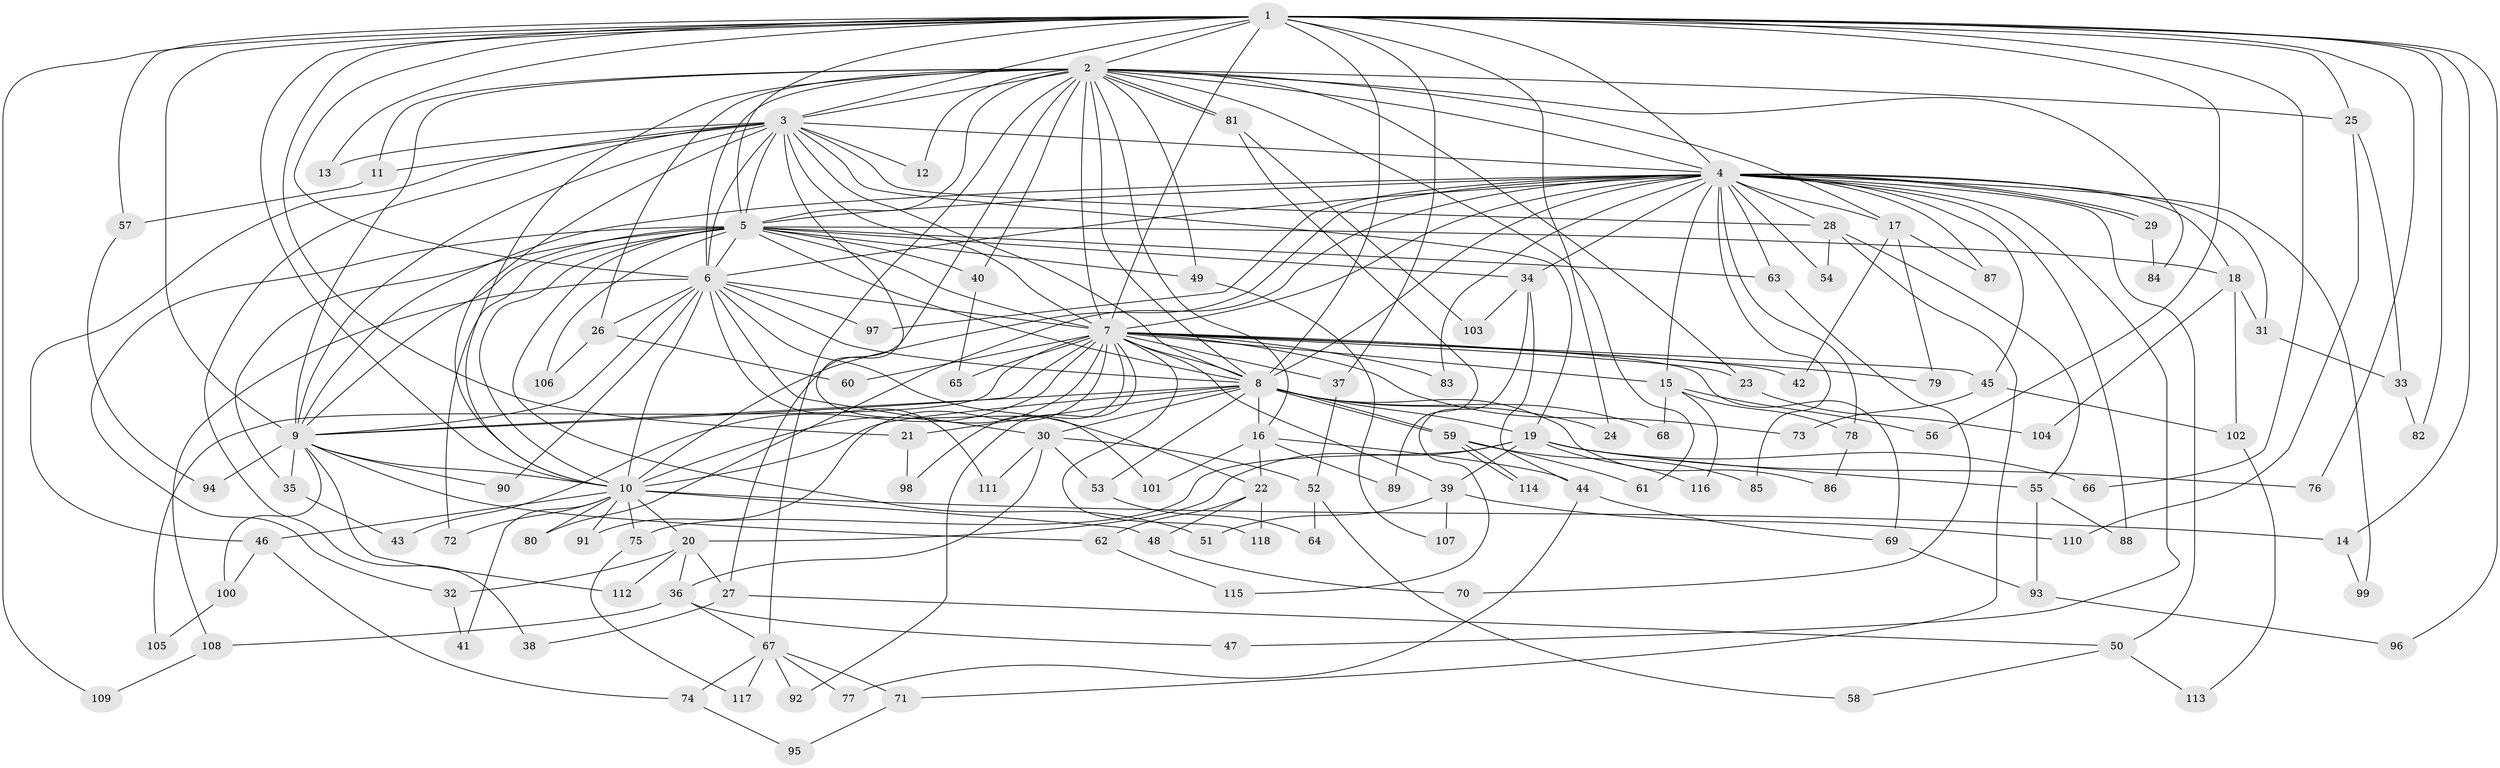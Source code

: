 // coarse degree distribution, {20: 0.010869565217391304, 21: 0.010869565217391304, 15: 0.010869565217391304, 28: 0.010869565217391304, 19: 0.010869565217391304, 16: 0.021739130434782608, 25: 0.010869565217391304, 23: 0.010869565217391304, 2: 0.4673913043478261, 3: 0.18478260869565216, 5: 0.07608695652173914, 6: 0.043478260869565216, 9: 0.010869565217391304, 4: 0.08695652173913043, 7: 0.010869565217391304, 8: 0.010869565217391304, 1: 0.010869565217391304}
// Generated by graph-tools (version 1.1) at 2025/41/03/06/25 10:41:38]
// undirected, 118 vertices, 261 edges
graph export_dot {
graph [start="1"]
  node [color=gray90,style=filled];
  1;
  2;
  3;
  4;
  5;
  6;
  7;
  8;
  9;
  10;
  11;
  12;
  13;
  14;
  15;
  16;
  17;
  18;
  19;
  20;
  21;
  22;
  23;
  24;
  25;
  26;
  27;
  28;
  29;
  30;
  31;
  32;
  33;
  34;
  35;
  36;
  37;
  38;
  39;
  40;
  41;
  42;
  43;
  44;
  45;
  46;
  47;
  48;
  49;
  50;
  51;
  52;
  53;
  54;
  55;
  56;
  57;
  58;
  59;
  60;
  61;
  62;
  63;
  64;
  65;
  66;
  67;
  68;
  69;
  70;
  71;
  72;
  73;
  74;
  75;
  76;
  77;
  78;
  79;
  80;
  81;
  82;
  83;
  84;
  85;
  86;
  87;
  88;
  89;
  90;
  91;
  92;
  93;
  94;
  95;
  96;
  97;
  98;
  99;
  100;
  101;
  102;
  103;
  104;
  105;
  106;
  107;
  108;
  109;
  110;
  111;
  112;
  113;
  114;
  115;
  116;
  117;
  118;
  1 -- 2;
  1 -- 3;
  1 -- 4;
  1 -- 5;
  1 -- 6;
  1 -- 7;
  1 -- 8;
  1 -- 9;
  1 -- 10;
  1 -- 13;
  1 -- 14;
  1 -- 21;
  1 -- 24;
  1 -- 25;
  1 -- 37;
  1 -- 56;
  1 -- 57;
  1 -- 66;
  1 -- 76;
  1 -- 82;
  1 -- 96;
  1 -- 109;
  2 -- 3;
  2 -- 4;
  2 -- 5;
  2 -- 6;
  2 -- 7;
  2 -- 8;
  2 -- 9;
  2 -- 10;
  2 -- 11;
  2 -- 12;
  2 -- 16;
  2 -- 17;
  2 -- 23;
  2 -- 25;
  2 -- 26;
  2 -- 27;
  2 -- 40;
  2 -- 49;
  2 -- 61;
  2 -- 67;
  2 -- 81;
  2 -- 81;
  2 -- 84;
  3 -- 4;
  3 -- 5;
  3 -- 6;
  3 -- 7;
  3 -- 8;
  3 -- 9;
  3 -- 10;
  3 -- 11;
  3 -- 12;
  3 -- 13;
  3 -- 19;
  3 -- 28;
  3 -- 38;
  3 -- 46;
  3 -- 101;
  4 -- 5;
  4 -- 6;
  4 -- 7;
  4 -- 8;
  4 -- 9;
  4 -- 10;
  4 -- 15;
  4 -- 17;
  4 -- 18;
  4 -- 28;
  4 -- 29;
  4 -- 29;
  4 -- 31;
  4 -- 34;
  4 -- 45;
  4 -- 47;
  4 -- 50;
  4 -- 54;
  4 -- 63;
  4 -- 78;
  4 -- 80;
  4 -- 83;
  4 -- 85;
  4 -- 87;
  4 -- 88;
  4 -- 97;
  4 -- 99;
  5 -- 6;
  5 -- 7;
  5 -- 8;
  5 -- 9;
  5 -- 10;
  5 -- 18;
  5 -- 32;
  5 -- 34;
  5 -- 35;
  5 -- 40;
  5 -- 49;
  5 -- 51;
  5 -- 63;
  5 -- 72;
  5 -- 106;
  6 -- 7;
  6 -- 8;
  6 -- 9;
  6 -- 10;
  6 -- 22;
  6 -- 26;
  6 -- 30;
  6 -- 90;
  6 -- 97;
  6 -- 108;
  6 -- 111;
  7 -- 8;
  7 -- 9;
  7 -- 10;
  7 -- 15;
  7 -- 23;
  7 -- 37;
  7 -- 39;
  7 -- 42;
  7 -- 43;
  7 -- 45;
  7 -- 60;
  7 -- 65;
  7 -- 69;
  7 -- 73;
  7 -- 79;
  7 -- 83;
  7 -- 91;
  7 -- 92;
  7 -- 98;
  7 -- 105;
  7 -- 118;
  8 -- 9;
  8 -- 10;
  8 -- 16;
  8 -- 19;
  8 -- 21;
  8 -- 24;
  8 -- 30;
  8 -- 53;
  8 -- 59;
  8 -- 59;
  8 -- 68;
  8 -- 86;
  9 -- 10;
  9 -- 35;
  9 -- 62;
  9 -- 90;
  9 -- 94;
  9 -- 100;
  9 -- 112;
  10 -- 14;
  10 -- 20;
  10 -- 41;
  10 -- 46;
  10 -- 48;
  10 -- 72;
  10 -- 75;
  10 -- 80;
  10 -- 91;
  11 -- 57;
  14 -- 99;
  15 -- 56;
  15 -- 68;
  15 -- 78;
  15 -- 116;
  16 -- 22;
  16 -- 44;
  16 -- 89;
  16 -- 101;
  17 -- 42;
  17 -- 79;
  17 -- 87;
  18 -- 31;
  18 -- 102;
  18 -- 104;
  19 -- 20;
  19 -- 39;
  19 -- 55;
  19 -- 66;
  19 -- 75;
  19 -- 76;
  19 -- 116;
  20 -- 27;
  20 -- 32;
  20 -- 36;
  20 -- 112;
  21 -- 98;
  22 -- 48;
  22 -- 62;
  22 -- 118;
  23 -- 104;
  25 -- 33;
  25 -- 110;
  26 -- 60;
  26 -- 106;
  27 -- 38;
  27 -- 50;
  28 -- 54;
  28 -- 55;
  28 -- 71;
  29 -- 84;
  30 -- 36;
  30 -- 52;
  30 -- 53;
  30 -- 111;
  31 -- 33;
  32 -- 41;
  33 -- 82;
  34 -- 44;
  34 -- 103;
  34 -- 115;
  35 -- 43;
  36 -- 47;
  36 -- 67;
  36 -- 108;
  37 -- 52;
  39 -- 51;
  39 -- 107;
  39 -- 110;
  40 -- 65;
  44 -- 69;
  44 -- 77;
  45 -- 73;
  45 -- 102;
  46 -- 74;
  46 -- 100;
  48 -- 70;
  49 -- 107;
  50 -- 58;
  50 -- 113;
  52 -- 58;
  52 -- 64;
  53 -- 64;
  55 -- 88;
  55 -- 93;
  57 -- 94;
  59 -- 61;
  59 -- 85;
  59 -- 114;
  59 -- 114;
  62 -- 115;
  63 -- 70;
  67 -- 71;
  67 -- 74;
  67 -- 77;
  67 -- 92;
  67 -- 117;
  69 -- 93;
  71 -- 95;
  74 -- 95;
  75 -- 117;
  78 -- 86;
  81 -- 89;
  81 -- 103;
  93 -- 96;
  100 -- 105;
  102 -- 113;
  108 -- 109;
}
